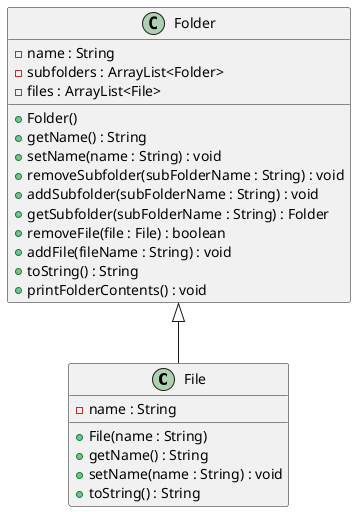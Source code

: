 @startuml

class File {
  - name : String
  + File(name : String)
  + getName() : String
  + setName(name : String) : void
  + toString() : String
}

class Folder {
  - name : String
  - subfolders : ArrayList<Folder>
  - files : ArrayList<File>
  + Folder()
  + getName() : String
  + setName(name : String) : void
  + removeSubfolder(subFolderName : String) : void
  + addSubfolder(subFolderName : String) : void
  + getSubfolder(subFolderName : String) : Folder
  + removeFile(file : File) : boolean
  + addFile(fileName : String) : void
  + toString() : String
  + printFolderContents() : void
}

Folder <|-- File

@enduml
